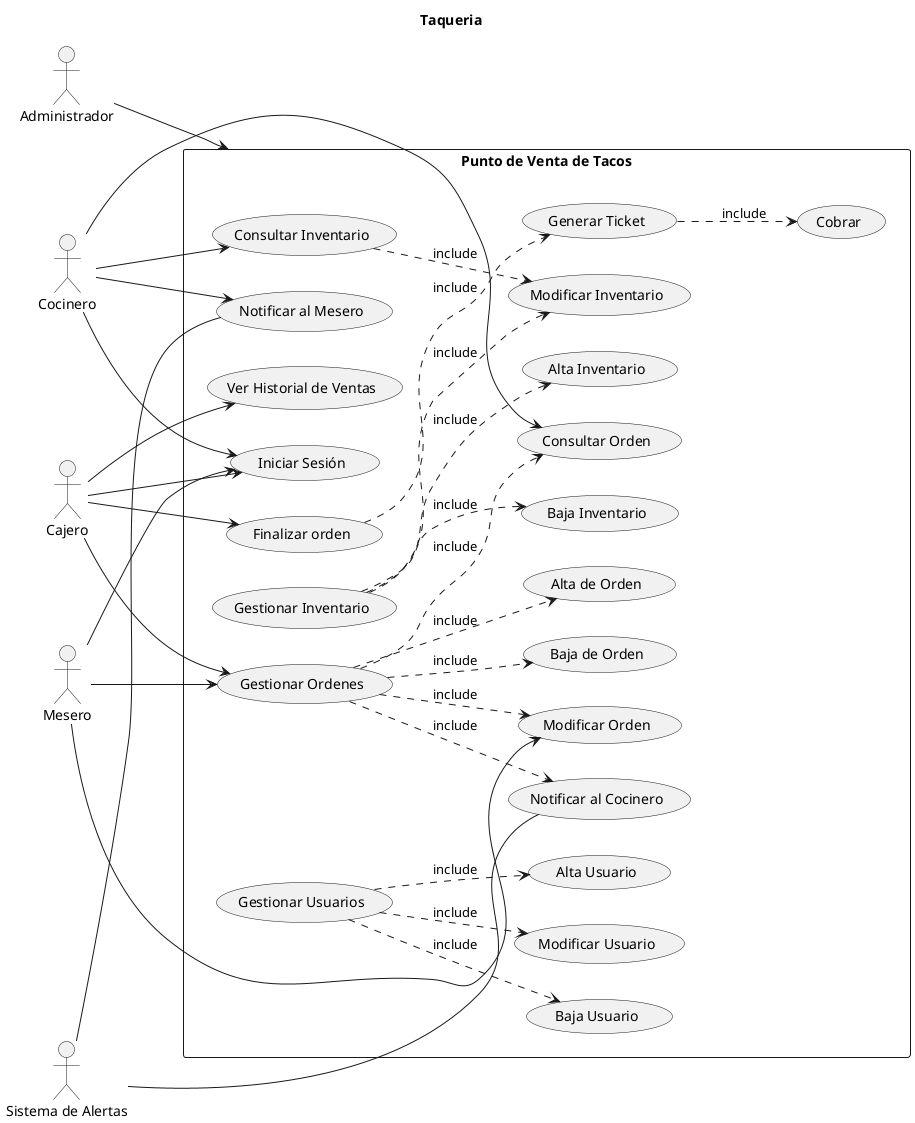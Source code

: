 @startuml taqueria
left to right direction

title Taqueria

' users 
"Cocinero" as cocinero
"Mesero" as mesero
"Cajero" as cajero
"Administrador" as admin
"Sistema de Alertas" as alertas

rectangle "Punto de Venta de Tacos" {
    (Iniciar Sesión) as CU0
    (Gestionar Ordenes) as CU1
    ' (Cobrar) as CU2
    ' (Consultar Ordenes) as CU3
    (Consultar Inventario) as CU4
    ' (Generar Ticket) as CU5
    (Ver Historial de Ventas) as CU6
    (Gestionar Inventario) as CU7
    (Gestionar Usuarios) as CU8
    ' (Gestionar Roles) as CU9

    ' includes dle CU1 (gestionar ordenes)
    (Alta de Orden) as CU1.1
    (Baja de Orden) as CU1.2
    (Modificar Orden) as CU1.3
    (Consultar Orden) as CU1.4

    ' caso extra para cuando existe algun error en el cobro
        ' para el admin:
        ' (Modificar Orden) as CU10
        ' para el cajero:
        ' (Solicitar Modificación de Orden) as CU11 
    ' cajero
    (Finalizar orden) as CU12
    (Generar Ticket) as CU12.1
    (Cobrar) as CU12.1.1
    

    ' para el sistema de alertas
    (Notificar al Cocinero) as CU13
    ' (Notificar al Cajero) as CU14
    (Notificar al Mesero) as CU15

    ' inventario
    (Alta Inventario) as CU7.1
    (Baja Inventario) as CU7.2
    (Modificar Inventario) as CU7.3

    ' usuarios
    (Alta Usuario) as CU8.1
    (Baja Usuario) as CU8.2
    (Modificar Usuario) as CU8.3

    ' roles
    ' (Alta Rol) as CU9.1
    ' (Baja Rol) as CU9.2
    ' (Modificar Rol) as CU9.3
}

' todos deben poder iniciar sesion
cocinero --> CU0
mesero --> CU0
cajero --> CU0
' admin --> CU0

' cocinero
cocinero -> CU1.4
' el cocinero puede decir cuando se acabo algún ingrediente
cocinero -> CU4
cocinero -> CU15
CU4 .-> CU7.3 : include

' mesero
mesero -> CU1
mesero -> CU1.3 
CU1 .-> CU13 : include

' cajero
' cajero -> CU2
' cajero -> CU5
cajero -> CU6
' en caso de emergencia el cajero puede tomar ordenes
cajero -> CU1
' cajero -> CU11
cajero -> CU12
' CU12 .-> CU14 : include

' admin, puede hacer todo 
' admin -> CU1
' admin -> CU2
' admin -> CU4
' admin -> CU5
' admin -> CU6
' admin -> CU7
' admin -> CU8
' admin -> CU9
' admin -> CU11
' admin -> CU12

CU1 .-> CU1.1 : include
CU1 .-> CU1.2 : include
CU1 .-> CU1.3 : include
CU1 .-> CU1.4 : include

CU7 .-> CU7.1 : include
CU7 .-> CU7.2 : include
CU7 .-> CU7.3 : include

CU8 .-> CU8.1 : include
CU8 .-> CU8.2 : include
CU8 .-> CU8.3 : include

' CU9 .-> CU9.1 : include
' CU9 .-> CU9.2 : include
' CU9 .-> CU9.3 : include
CU12 .-> CU12.1 : include
CU12.1 .-> CU12.1.1 : include

' todos los notificar estan conectados al sistema de alertas
alertas -- CU13
' alertas -- CU14
alertas -- CU15

admin --> (Punto de Venta de Tacos)

' CU11 <.- CU1.3 : extend

@enduml